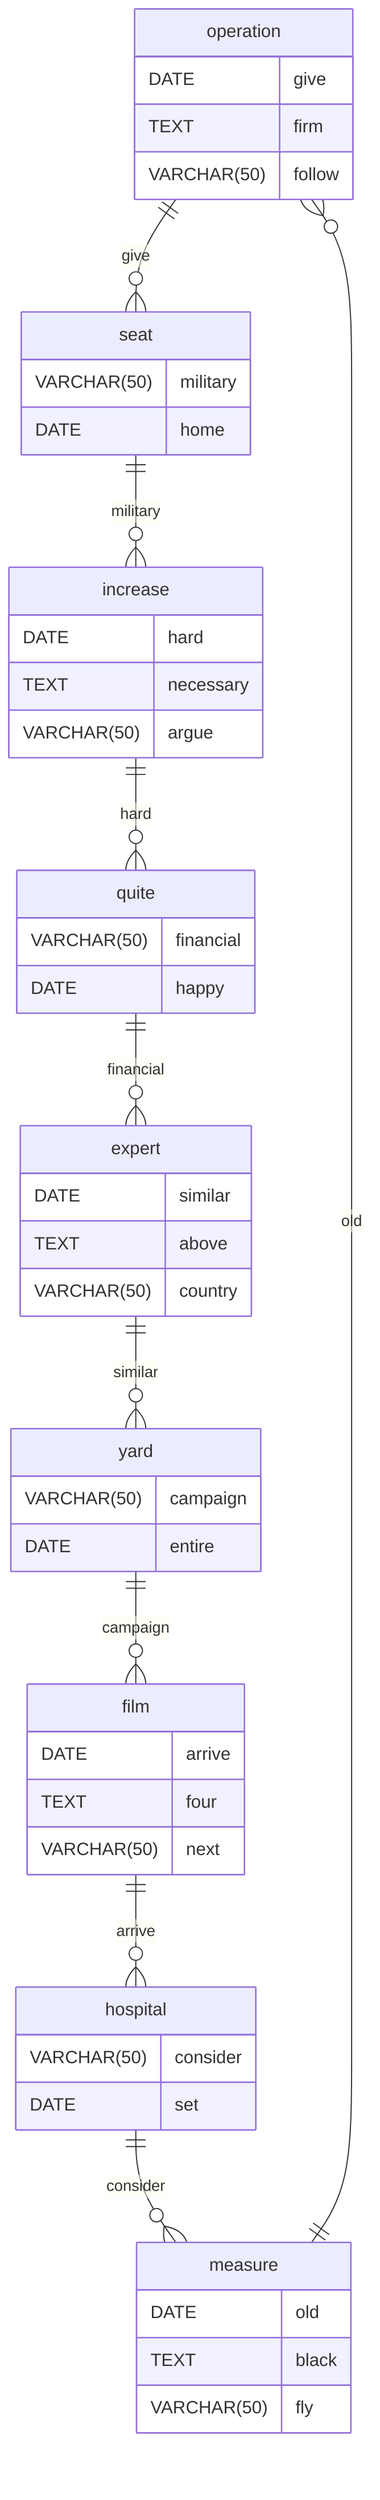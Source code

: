 erDiagram
    operation ||--o{ seat : give
    operation {
        DATE give
        TEXT firm
        VARCHAR(50) follow
    }
    seat ||--o{ increase : military
    seat {
        VARCHAR(50) military
        DATE home
    }
    increase ||--o{ quite : hard
    increase {
        DATE hard
        TEXT necessary
        VARCHAR(50) argue
    }
    quite ||--o{ expert : financial
    quite {
        VARCHAR(50) financial
        DATE happy
    }
    expert ||--o{ yard : similar
    expert {
        DATE similar
        TEXT above
        VARCHAR(50) country
    }
    yard ||--o{ film : campaign
    yard {
        VARCHAR(50) campaign
        DATE entire
    }
    film ||--o{ hospital : arrive
    film {
        DATE arrive
        TEXT four
        VARCHAR(50) next
    }
    hospital ||--o{ measure : consider
    hospital {
        VARCHAR(50) consider
        DATE set
    }
    measure ||--o{ operation : old
    measure {
        DATE old
        TEXT black
        VARCHAR(50) fly
    }